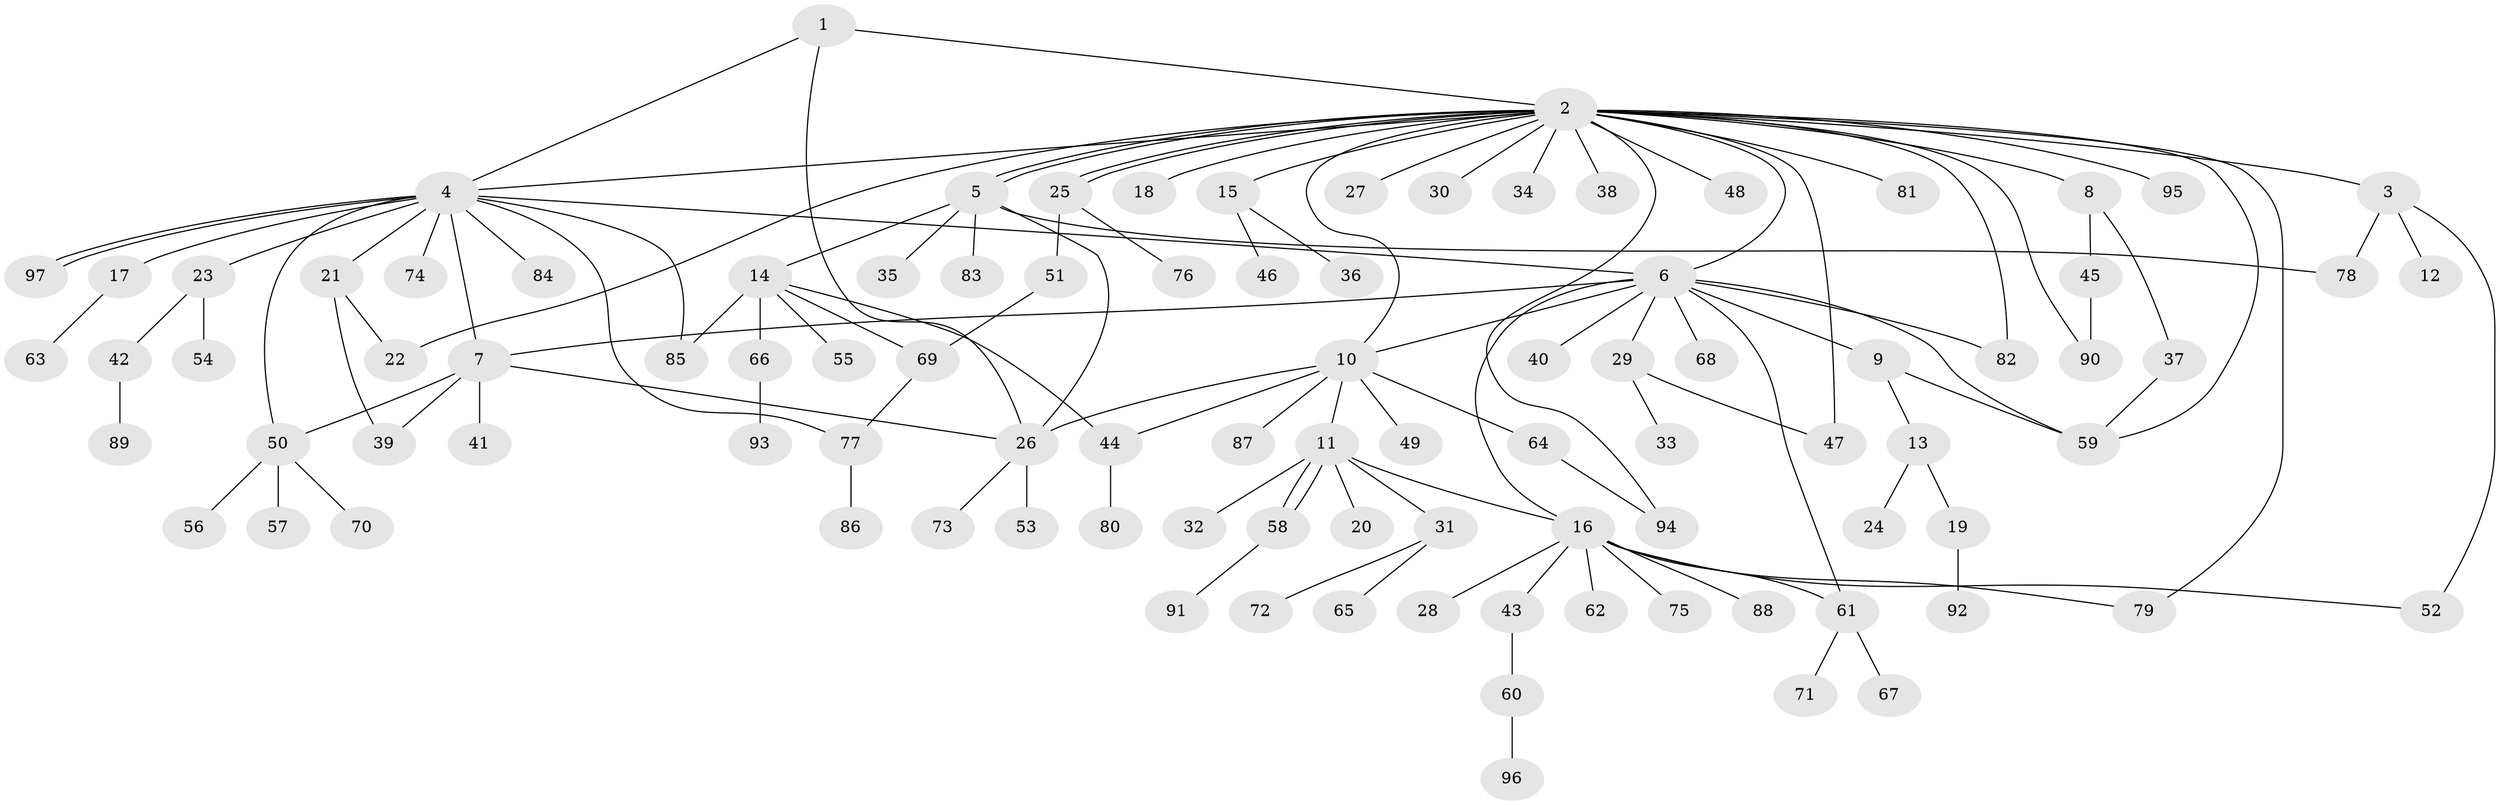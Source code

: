 // Generated by graph-tools (version 1.1) at 2025/26/03/09/25 03:26:03]
// undirected, 97 vertices, 126 edges
graph export_dot {
graph [start="1"]
  node [color=gray90,style=filled];
  1;
  2;
  3;
  4;
  5;
  6;
  7;
  8;
  9;
  10;
  11;
  12;
  13;
  14;
  15;
  16;
  17;
  18;
  19;
  20;
  21;
  22;
  23;
  24;
  25;
  26;
  27;
  28;
  29;
  30;
  31;
  32;
  33;
  34;
  35;
  36;
  37;
  38;
  39;
  40;
  41;
  42;
  43;
  44;
  45;
  46;
  47;
  48;
  49;
  50;
  51;
  52;
  53;
  54;
  55;
  56;
  57;
  58;
  59;
  60;
  61;
  62;
  63;
  64;
  65;
  66;
  67;
  68;
  69;
  70;
  71;
  72;
  73;
  74;
  75;
  76;
  77;
  78;
  79;
  80;
  81;
  82;
  83;
  84;
  85;
  86;
  87;
  88;
  89;
  90;
  91;
  92;
  93;
  94;
  95;
  96;
  97;
  1 -- 2;
  1 -- 4;
  1 -- 26;
  2 -- 3;
  2 -- 4;
  2 -- 5;
  2 -- 5;
  2 -- 6;
  2 -- 8;
  2 -- 10;
  2 -- 15;
  2 -- 18;
  2 -- 22;
  2 -- 25;
  2 -- 25;
  2 -- 27;
  2 -- 30;
  2 -- 34;
  2 -- 38;
  2 -- 47;
  2 -- 48;
  2 -- 59;
  2 -- 79;
  2 -- 81;
  2 -- 82;
  2 -- 90;
  2 -- 94;
  2 -- 95;
  3 -- 12;
  3 -- 52;
  3 -- 78;
  4 -- 6;
  4 -- 7;
  4 -- 17;
  4 -- 21;
  4 -- 23;
  4 -- 50;
  4 -- 74;
  4 -- 77;
  4 -- 84;
  4 -- 85;
  4 -- 97;
  4 -- 97;
  5 -- 14;
  5 -- 26;
  5 -- 35;
  5 -- 78;
  5 -- 83;
  6 -- 7;
  6 -- 9;
  6 -- 10;
  6 -- 16;
  6 -- 29;
  6 -- 40;
  6 -- 59;
  6 -- 61;
  6 -- 68;
  6 -- 82;
  7 -- 26;
  7 -- 39;
  7 -- 41;
  7 -- 50;
  8 -- 37;
  8 -- 45;
  9 -- 13;
  9 -- 59;
  10 -- 11;
  10 -- 26;
  10 -- 44;
  10 -- 49;
  10 -- 64;
  10 -- 87;
  11 -- 16;
  11 -- 20;
  11 -- 31;
  11 -- 32;
  11 -- 58;
  11 -- 58;
  13 -- 19;
  13 -- 24;
  14 -- 44;
  14 -- 55;
  14 -- 66;
  14 -- 69;
  14 -- 85;
  15 -- 36;
  15 -- 46;
  16 -- 28;
  16 -- 43;
  16 -- 52;
  16 -- 61;
  16 -- 62;
  16 -- 75;
  16 -- 79;
  16 -- 88;
  17 -- 63;
  19 -- 92;
  21 -- 22;
  21 -- 39;
  23 -- 42;
  23 -- 54;
  25 -- 51;
  25 -- 76;
  26 -- 53;
  26 -- 73;
  29 -- 33;
  29 -- 47;
  31 -- 65;
  31 -- 72;
  37 -- 59;
  42 -- 89;
  43 -- 60;
  44 -- 80;
  45 -- 90;
  50 -- 56;
  50 -- 57;
  50 -- 70;
  51 -- 69;
  58 -- 91;
  60 -- 96;
  61 -- 67;
  61 -- 71;
  64 -- 94;
  66 -- 93;
  69 -- 77;
  77 -- 86;
}
